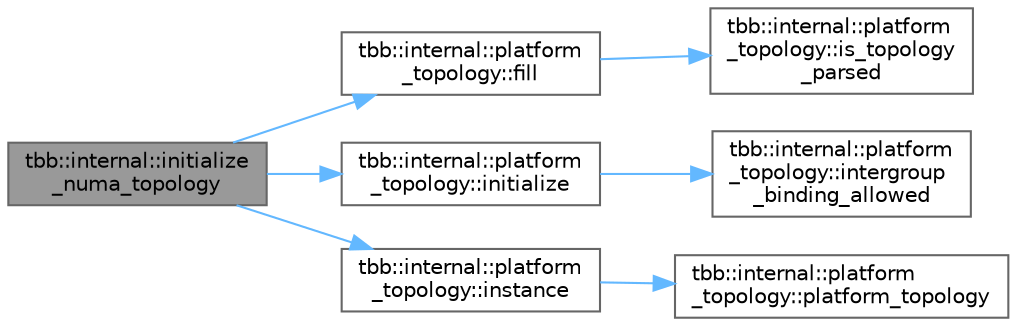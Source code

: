 digraph "tbb::internal::initialize_numa_topology"
{
 // LATEX_PDF_SIZE
  bgcolor="transparent";
  edge [fontname=Helvetica,fontsize=10,labelfontname=Helvetica,labelfontsize=10];
  node [fontname=Helvetica,fontsize=10,shape=box,height=0.2,width=0.4];
  rankdir="LR";
  Node1 [id="Node000001",label="tbb::internal::initialize\l_numa_topology",height=0.2,width=0.4,color="gray40", fillcolor="grey60", style="filled", fontcolor="black",tooltip=" "];
  Node1 -> Node2 [id="edge1_Node000001_Node000002",color="steelblue1",style="solid",tooltip=" "];
  Node2 [id="Node000002",label="tbb::internal::platform\l_topology::fill",height=0.2,width=0.4,color="grey40", fillcolor="white", style="filled",URL="$classtbb_1_1internal_1_1platform__topology.html#a62daef3dbe8ac102a56e49b557c12a0c",tooltip=" "];
  Node2 -> Node3 [id="edge2_Node000002_Node000003",color="steelblue1",style="solid",tooltip=" "];
  Node3 [id="Node000003",label="tbb::internal::platform\l_topology::is_topology\l_parsed",height=0.2,width=0.4,color="grey40", fillcolor="white", style="filled",URL="$classtbb_1_1internal_1_1platform__topology.html#acc1130044eca289796ee6dbd28c198ce",tooltip=" "];
  Node1 -> Node4 [id="edge3_Node000001_Node000004",color="steelblue1",style="solid",tooltip=" "];
  Node4 [id="Node000004",label="tbb::internal::platform\l_topology::initialize",height=0.2,width=0.4,color="grey40", fillcolor="white", style="filled",URL="$classtbb_1_1internal_1_1platform__topology.html#aae4fe93b0c3ed848864c4703d17489b7",tooltip=" "];
  Node4 -> Node5 [id="edge4_Node000004_Node000005",color="steelblue1",style="solid",tooltip=" "];
  Node5 [id="Node000005",label="tbb::internal::platform\l_topology::intergroup\l_binding_allowed",height=0.2,width=0.4,color="grey40", fillcolor="white", style="filled",URL="$classtbb_1_1internal_1_1platform__topology.html#a75ebb4a46337592e0459a94854c00cb4",tooltip=" "];
  Node1 -> Node6 [id="edge5_Node000001_Node000006",color="steelblue1",style="solid",tooltip=" "];
  Node6 [id="Node000006",label="tbb::internal::platform\l_topology::instance",height=0.2,width=0.4,color="grey40", fillcolor="white", style="filled",URL="$classtbb_1_1internal_1_1platform__topology.html#a85769754b41e9bdb039c8e55cd25a486",tooltip=" "];
  Node6 -> Node7 [id="edge6_Node000006_Node000007",color="steelblue1",style="solid",tooltip=" "];
  Node7 [id="Node000007",label="tbb::internal::platform\l_topology::platform_topology",height=0.2,width=0.4,color="grey40", fillcolor="white", style="filled",URL="$classtbb_1_1internal_1_1platform__topology.html#a44bd6cd1dbd24a13e39e69d1bcf15a1e",tooltip=" "];
}
